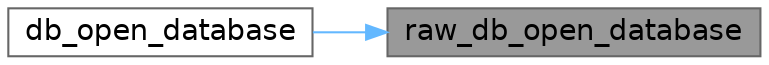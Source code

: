 digraph "raw_db_open_database"
{
 // LATEX_PDF_SIZE
  bgcolor="transparent";
  edge [fontname=Helvetica,fontsize=14,labelfontname=Helvetica,labelfontsize=14];
  node [fontname=Helvetica,fontsize=14,shape=box,height=0.2,width=0.4];
  rankdir="RL";
  Node1 [id="Node000001",label="raw_db_open_database",height=0.2,width=0.4,color="gray40", fillcolor="grey60", style="filled", fontcolor="black",tooltip=" "];
  Node1 -> Node2 [id="edge1_Node000001_Node000002",dir="back",color="steelblue1",style="solid",tooltip=" "];
  Node2 [id="Node000002",label="db_open_database",height=0.2,width=0.4,color="grey40", fillcolor="white", style="filled",URL="$d9/d92/db__common_8inc_8php.html#ab34bbc980945b9c1d7bf58ea21f573ec",tooltip=" "];
}
